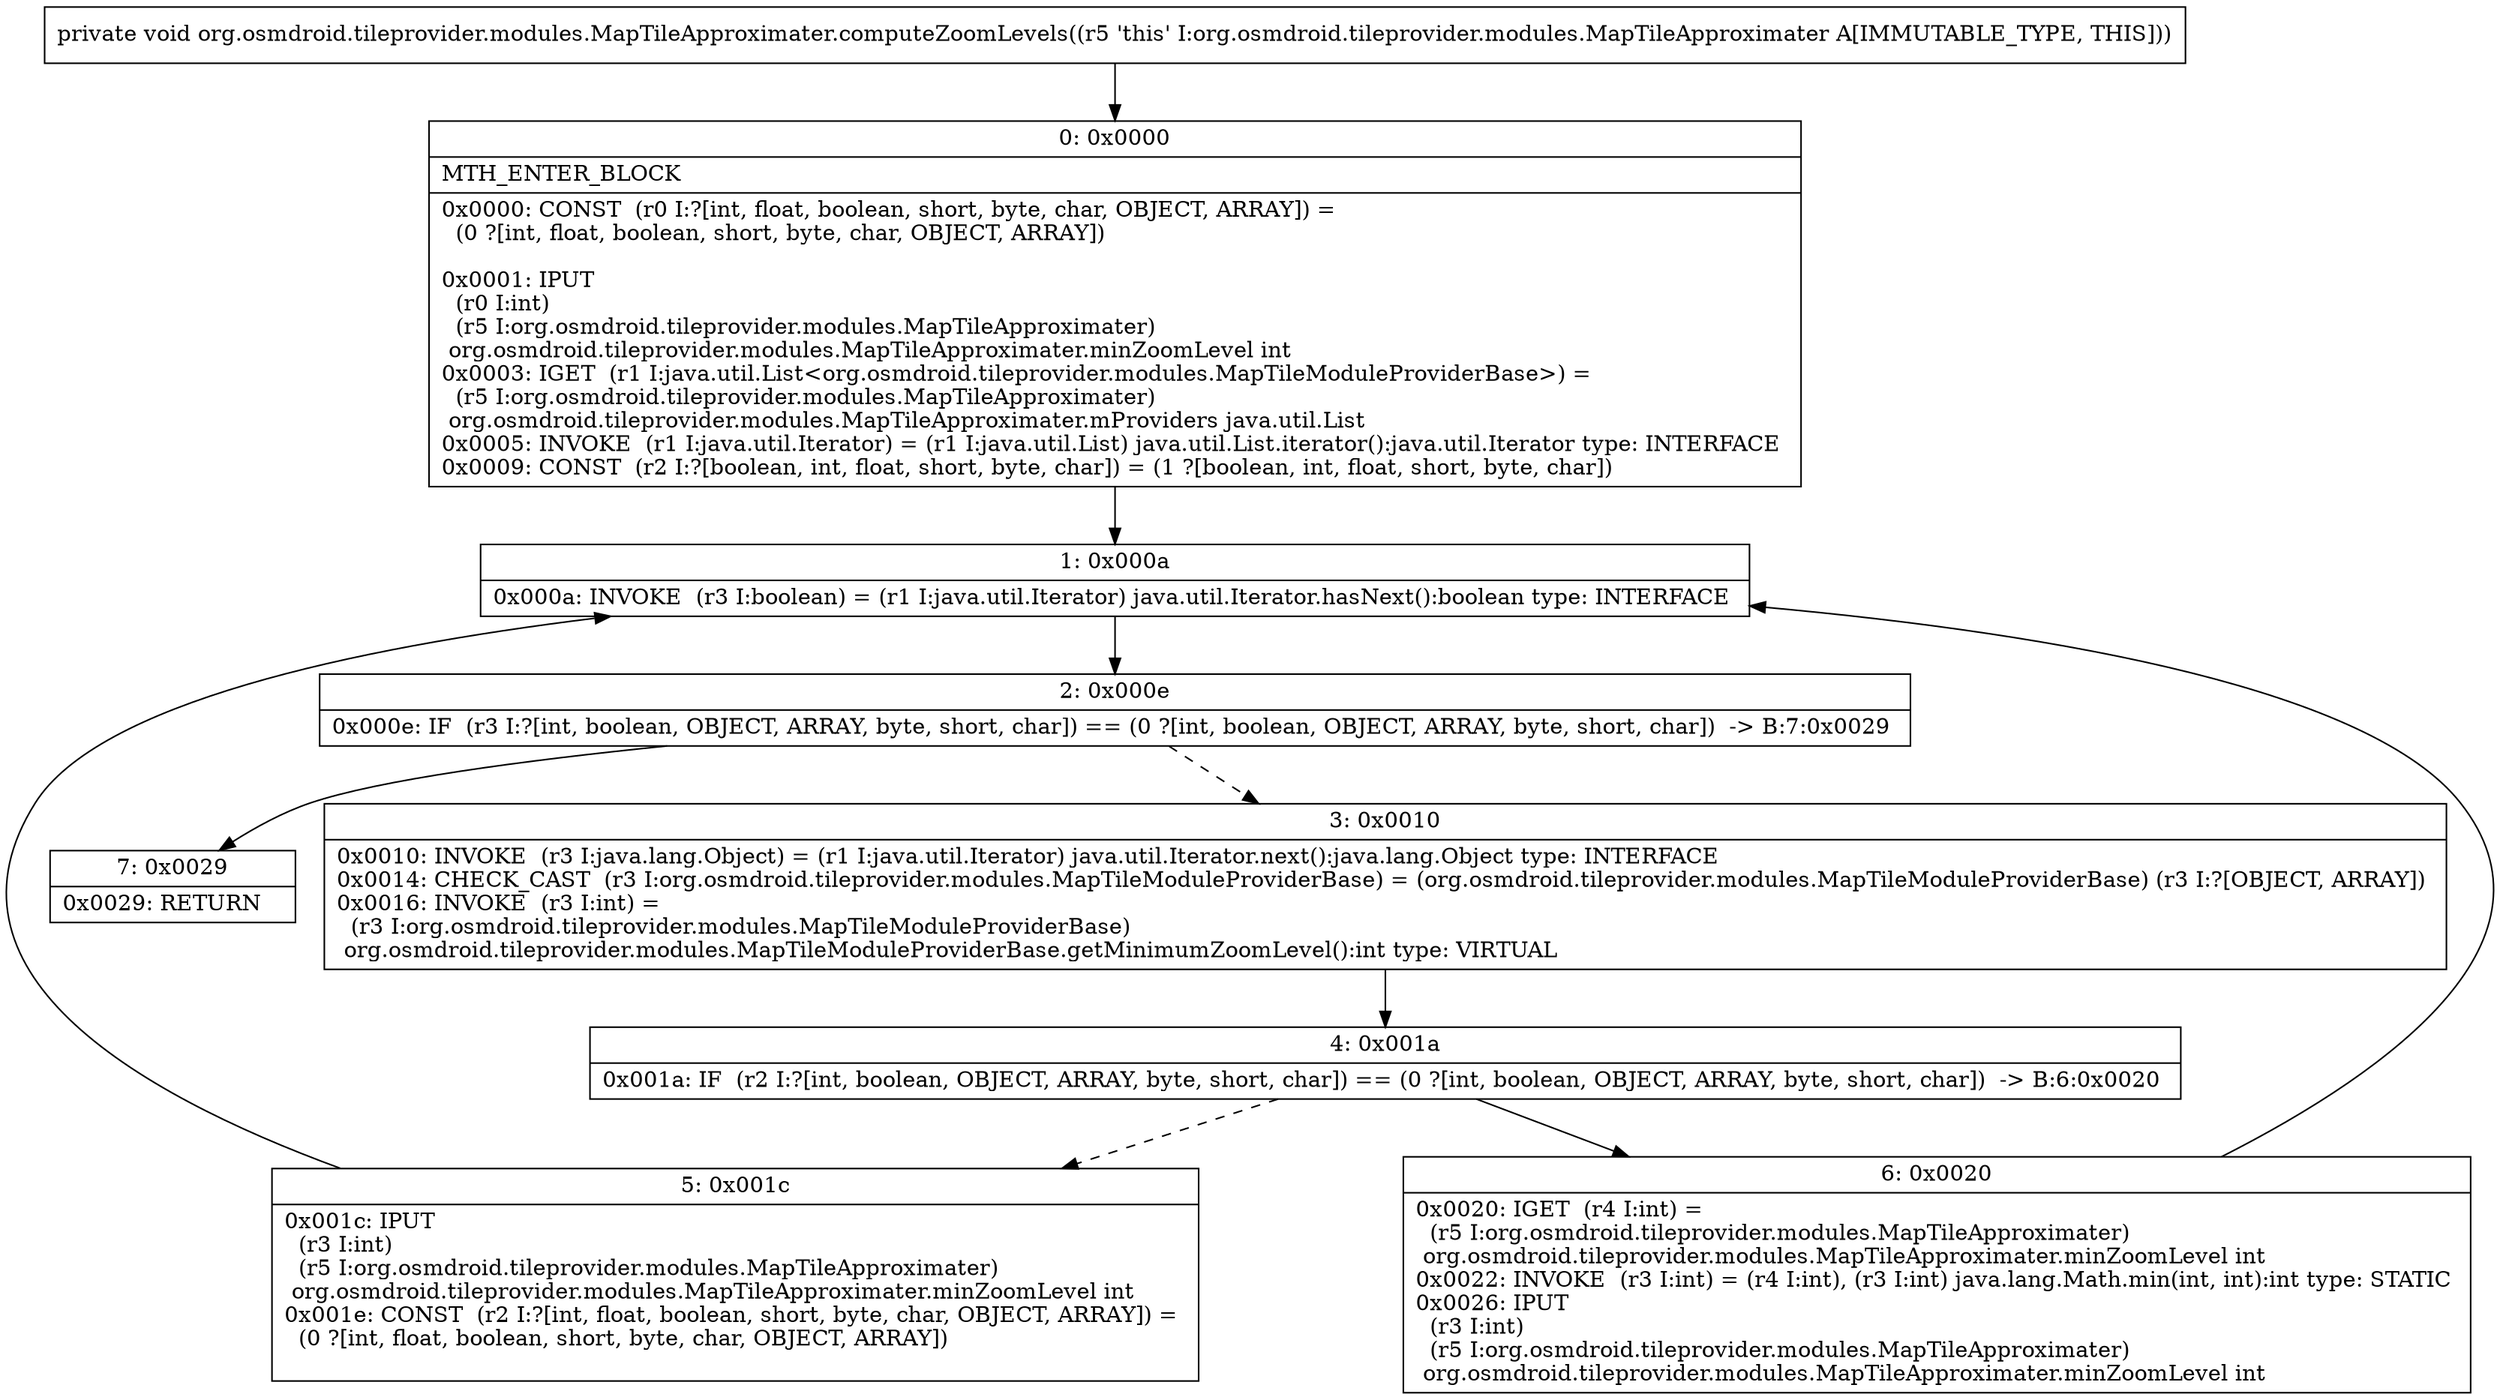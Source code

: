 digraph "CFG fororg.osmdroid.tileprovider.modules.MapTileApproximater.computeZoomLevels()V" {
Node_0 [shape=record,label="{0\:\ 0x0000|MTH_ENTER_BLOCK\l|0x0000: CONST  (r0 I:?[int, float, boolean, short, byte, char, OBJECT, ARRAY]) = \l  (0 ?[int, float, boolean, short, byte, char, OBJECT, ARRAY])\l \l0x0001: IPUT  \l  (r0 I:int)\l  (r5 I:org.osmdroid.tileprovider.modules.MapTileApproximater)\l org.osmdroid.tileprovider.modules.MapTileApproximater.minZoomLevel int \l0x0003: IGET  (r1 I:java.util.List\<org.osmdroid.tileprovider.modules.MapTileModuleProviderBase\>) = \l  (r5 I:org.osmdroid.tileprovider.modules.MapTileApproximater)\l org.osmdroid.tileprovider.modules.MapTileApproximater.mProviders java.util.List \l0x0005: INVOKE  (r1 I:java.util.Iterator) = (r1 I:java.util.List) java.util.List.iterator():java.util.Iterator type: INTERFACE \l0x0009: CONST  (r2 I:?[boolean, int, float, short, byte, char]) = (1 ?[boolean, int, float, short, byte, char]) \l}"];
Node_1 [shape=record,label="{1\:\ 0x000a|0x000a: INVOKE  (r3 I:boolean) = (r1 I:java.util.Iterator) java.util.Iterator.hasNext():boolean type: INTERFACE \l}"];
Node_2 [shape=record,label="{2\:\ 0x000e|0x000e: IF  (r3 I:?[int, boolean, OBJECT, ARRAY, byte, short, char]) == (0 ?[int, boolean, OBJECT, ARRAY, byte, short, char])  \-\> B:7:0x0029 \l}"];
Node_3 [shape=record,label="{3\:\ 0x0010|0x0010: INVOKE  (r3 I:java.lang.Object) = (r1 I:java.util.Iterator) java.util.Iterator.next():java.lang.Object type: INTERFACE \l0x0014: CHECK_CAST  (r3 I:org.osmdroid.tileprovider.modules.MapTileModuleProviderBase) = (org.osmdroid.tileprovider.modules.MapTileModuleProviderBase) (r3 I:?[OBJECT, ARRAY]) \l0x0016: INVOKE  (r3 I:int) = \l  (r3 I:org.osmdroid.tileprovider.modules.MapTileModuleProviderBase)\l org.osmdroid.tileprovider.modules.MapTileModuleProviderBase.getMinimumZoomLevel():int type: VIRTUAL \l}"];
Node_4 [shape=record,label="{4\:\ 0x001a|0x001a: IF  (r2 I:?[int, boolean, OBJECT, ARRAY, byte, short, char]) == (0 ?[int, boolean, OBJECT, ARRAY, byte, short, char])  \-\> B:6:0x0020 \l}"];
Node_5 [shape=record,label="{5\:\ 0x001c|0x001c: IPUT  \l  (r3 I:int)\l  (r5 I:org.osmdroid.tileprovider.modules.MapTileApproximater)\l org.osmdroid.tileprovider.modules.MapTileApproximater.minZoomLevel int \l0x001e: CONST  (r2 I:?[int, float, boolean, short, byte, char, OBJECT, ARRAY]) = \l  (0 ?[int, float, boolean, short, byte, char, OBJECT, ARRAY])\l \l}"];
Node_6 [shape=record,label="{6\:\ 0x0020|0x0020: IGET  (r4 I:int) = \l  (r5 I:org.osmdroid.tileprovider.modules.MapTileApproximater)\l org.osmdroid.tileprovider.modules.MapTileApproximater.minZoomLevel int \l0x0022: INVOKE  (r3 I:int) = (r4 I:int), (r3 I:int) java.lang.Math.min(int, int):int type: STATIC \l0x0026: IPUT  \l  (r3 I:int)\l  (r5 I:org.osmdroid.tileprovider.modules.MapTileApproximater)\l org.osmdroid.tileprovider.modules.MapTileApproximater.minZoomLevel int \l}"];
Node_7 [shape=record,label="{7\:\ 0x0029|0x0029: RETURN   \l}"];
MethodNode[shape=record,label="{private void org.osmdroid.tileprovider.modules.MapTileApproximater.computeZoomLevels((r5 'this' I:org.osmdroid.tileprovider.modules.MapTileApproximater A[IMMUTABLE_TYPE, THIS])) }"];
MethodNode -> Node_0;
Node_0 -> Node_1;
Node_1 -> Node_2;
Node_2 -> Node_3[style=dashed];
Node_2 -> Node_7;
Node_3 -> Node_4;
Node_4 -> Node_5[style=dashed];
Node_4 -> Node_6;
Node_5 -> Node_1;
Node_6 -> Node_1;
}

